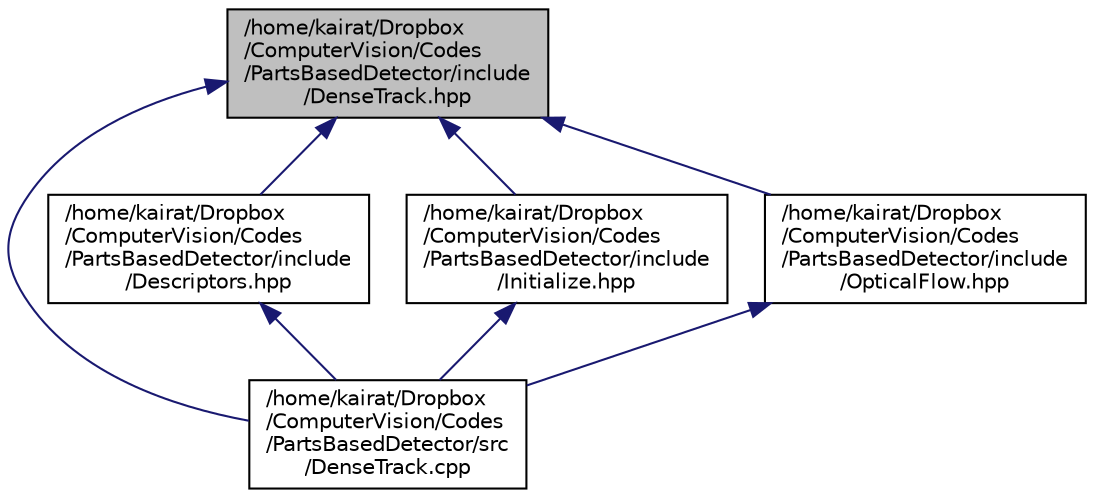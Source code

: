 digraph "/home/kairat/Dropbox/ComputerVision/Codes/PartsBasedDetector/include/DenseTrack.hpp"
{
  edge [fontname="Helvetica",fontsize="10",labelfontname="Helvetica",labelfontsize="10"];
  node [fontname="Helvetica",fontsize="10",shape=record];
  Node1 [label="/home/kairat/Dropbox\l/ComputerVision/Codes\l/PartsBasedDetector/include\l/DenseTrack.hpp",height=0.2,width=0.4,color="black", fillcolor="grey75", style="filled", fontcolor="black"];
  Node1 -> Node2 [dir="back",color="midnightblue",fontsize="10",style="solid",fontname="Helvetica"];
  Node2 [label="/home/kairat/Dropbox\l/ComputerVision/Codes\l/PartsBasedDetector/src\l/DenseTrack.cpp",height=0.2,width=0.4,color="black", fillcolor="white", style="filled",URL="$DenseTrack_8cpp.html"];
  Node1 -> Node3 [dir="back",color="midnightblue",fontsize="10",style="solid",fontname="Helvetica"];
  Node3 [label="/home/kairat/Dropbox\l/ComputerVision/Codes\l/PartsBasedDetector/include\l/Descriptors.hpp",height=0.2,width=0.4,color="black", fillcolor="white", style="filled",URL="$Descriptors_8hpp.html"];
  Node3 -> Node2 [dir="back",color="midnightblue",fontsize="10",style="solid",fontname="Helvetica"];
  Node1 -> Node4 [dir="back",color="midnightblue",fontsize="10",style="solid",fontname="Helvetica"];
  Node4 [label="/home/kairat/Dropbox\l/ComputerVision/Codes\l/PartsBasedDetector/include\l/Initialize.hpp",height=0.2,width=0.4,color="black", fillcolor="white", style="filled",URL="$Initialize_8hpp.html"];
  Node4 -> Node2 [dir="back",color="midnightblue",fontsize="10",style="solid",fontname="Helvetica"];
  Node1 -> Node5 [dir="back",color="midnightblue",fontsize="10",style="solid",fontname="Helvetica"];
  Node5 [label="/home/kairat/Dropbox\l/ComputerVision/Codes\l/PartsBasedDetector/include\l/OpticalFlow.hpp",height=0.2,width=0.4,color="black", fillcolor="white", style="filled",URL="$OpticalFlow_8hpp.html"];
  Node5 -> Node2 [dir="back",color="midnightblue",fontsize="10",style="solid",fontname="Helvetica"];
}
